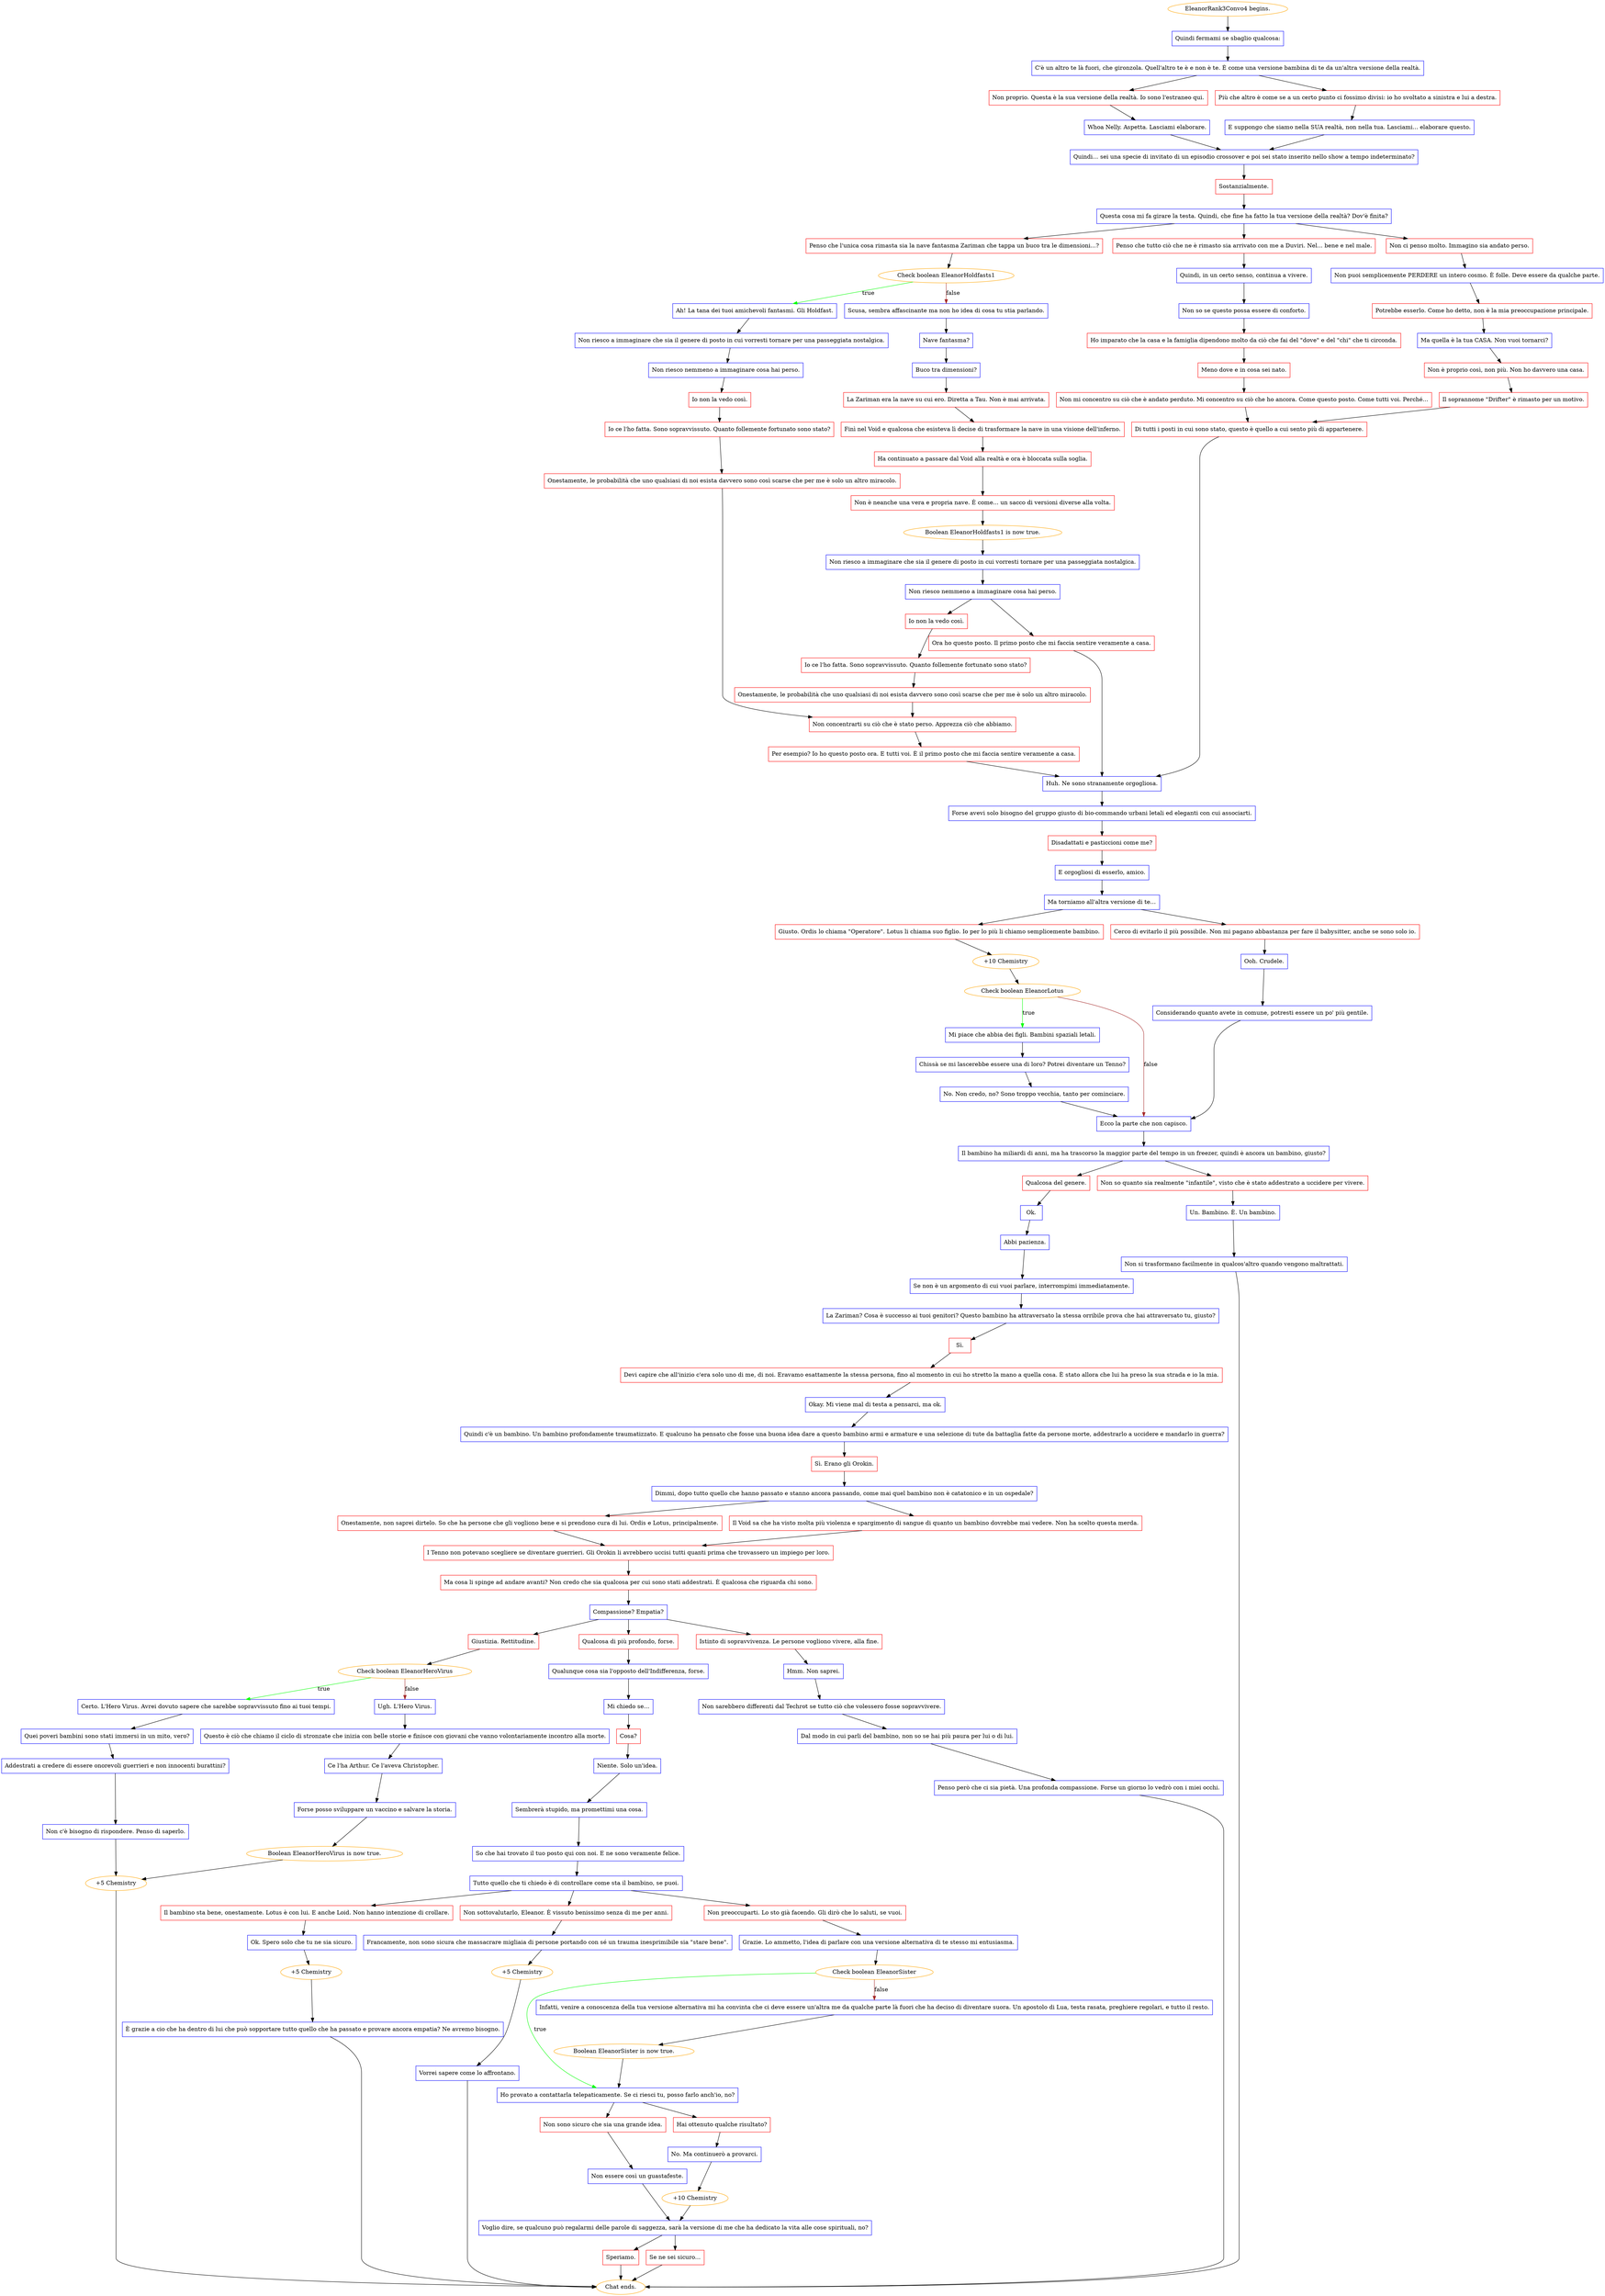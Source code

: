 digraph {
	"EleanorRank3Convo4 begins." [color=orange];
		"EleanorRank3Convo4 begins." -> j3200170852;
	j3200170852 [label="Quindi fermami se sbaglio qualcosa:",shape=box,color=blue];
		j3200170852 -> j3385826919;
	j3385826919 [label="C'è un altro te là fuori, che gironzola. Quell'altro te è e non è te. È come una versione bambina di te da un'altra versione della realtà.",shape=box,color=blue];
		j3385826919 -> j1026613857;
		j3385826919 -> j4071538637;
	j1026613857 [label="Non proprio. Questa è la sua versione della realtà. Io sono l'estraneo qui.",shape=box,color=red];
		j1026613857 -> j3556041866;
	j4071538637 [label="Più che altro è come se a un certo punto ci fossimo divisi: io ho svoltato a sinistra e lui a destra.",shape=box,color=red];
		j4071538637 -> j2992743287;
	j3556041866 [label="Whoa Nelly. Aspetta. Lasciami elaborare.",shape=box,color=blue];
		j3556041866 -> j2486685183;
	j2992743287 [label="E suppongo che siamo nella SUA realtà, non nella tua. Lasciami... elaborare questo.",shape=box,color=blue];
		j2992743287 -> j2486685183;
	j2486685183 [label="Quindi… sei una specie di invitato di un episodio crossover e poi sei stato inserito nello show a tempo indeterminato?",shape=box,color=blue];
		j2486685183 -> j3866223043;
	j3866223043 [label="Sostanzialmente.",shape=box,color=red];
		j3866223043 -> j3257743937;
	j3257743937 [label="Questa cosa mi fa girare la testa. Quindi, che fine ha fatto la tua versione della realtà? Dov'è finita?",shape=box,color=blue];
		j3257743937 -> j1627562631;
		j3257743937 -> j3488080591;
		j3257743937 -> j2526553202;
	j1627562631 [label="Penso che l'unica cosa rimasta sia la nave fantasma Zariman che tappa un buco tra le dimensioni...?",shape=box,color=red];
		j1627562631 -> j42900043;
	j3488080591 [label="Penso che tutto ciò che ne è rimasto sia arrivato con me a Duviri. Nel... bene e nel male.",shape=box,color=red];
		j3488080591 -> j2648925943;
	j2526553202 [label="Non ci penso molto. Immagino sia andato perso.",shape=box,color=red];
		j2526553202 -> j1660800480;
	j42900043 [label="Check boolean EleanorHoldfasts1",color=orange];
		j42900043 -> j2583444706 [label=true,color=green];
		j42900043 -> j1612126350 [label=false,color=brown];
	j2648925943 [label="Quindi, in un certo senso, continua a vivere.",shape=box,color=blue];
		j2648925943 -> j2735797485;
	j1660800480 [label="Non puoi semplicemente PERDERE un intero cosmo. È folle. Deve essere da qualche parte.",shape=box,color=blue];
		j1660800480 -> j3490561463;
	j2583444706 [label="Ah! La tana dei tuoi amichevoli fantasmi. Gli Holdfast.",shape=box,color=blue];
		j2583444706 -> j3621003515;
	j1612126350 [label="Scusa, sembra affascinante ma non ho idea di cosa tu stia parlando.",shape=box,color=blue];
		j1612126350 -> j3018903675;
	j2735797485 [label="Non so se questo possa essere di conforto.",shape=box,color=blue];
		j2735797485 -> j3032635306;
	j3490561463 [label="Potrebbe esserlo. Come ho detto, non è la mia preoccupazione principale.",shape=box,color=red];
		j3490561463 -> j2894331945;
	j3621003515 [label="Non riesco a immaginare che sia il genere di posto in cui vorresti tornare per una passeggiata nostalgica.",shape=box,color=blue];
		j3621003515 -> j570980400;
	j3018903675 [label="Nave fantasma?",shape=box,color=blue];
		j3018903675 -> j1168225731;
	j3032635306 [label="Ho imparato che la casa e la famiglia dipendono molto da ciò che fai del \"dove\" e del \"chi\" che ti circonda.",shape=box,color=red];
		j3032635306 -> j1081418453;
	j2894331945 [label="Ma quella è la tua CASA. Non vuoi tornarci?",shape=box,color=blue];
		j2894331945 -> j3414019279;
	j570980400 [label="Non riesco nemmeno a immaginare cosa hai perso.",shape=box,color=blue];
		j570980400 -> j310833343;
	j1168225731 [label="Buco tra dimensioni?",shape=box,color=blue];
		j1168225731 -> j1592775885;
	j1081418453 [label="Meno dove e in cosa sei nato.",shape=box,color=red];
		j1081418453 -> j2011965544;
	j3414019279 [label="Non è proprio così, non più. Non ho davvero una casa.",shape=box,color=red];
		j3414019279 -> j4150748562;
	j310833343 [label="Io non la vedo così.",shape=box,color=red];
		j310833343 -> j4066689076;
	j1592775885 [label="La Zariman era la nave su cui ero. Diretta a Tau. Non è mai arrivata.",shape=box,color=red];
		j1592775885 -> j4092820793;
	j2011965544 [label="Non mi concentro su ciò che è andato perduto. Mi concentro su ciò che ho ancora. Come questo posto. Come tutti voi. Perché...",shape=box,color=red];
		j2011965544 -> j2246506977;
	j4150748562 [label="Il soprannome \"Drifter\" è rimasto per un motivo.",shape=box,color=red];
		j4150748562 -> j2246506977;
	j4066689076 [label="Io ce l'ho fatta. Sono sopravvissuto. Quanto follemente fortunato sono stato?",shape=box,color=red];
		j4066689076 -> j2672434296;
	j4092820793 [label="Finì nel Void e qualcosa che esisteva lì decise di trasformare la nave in una visione dell'inferno.",shape=box,color=red];
		j4092820793 -> j1564185232;
	j2246506977 [label="Di tutti i posti in cui sono stato, questo è quello a cui sento più di appartenere.",shape=box,color=red];
		j2246506977 -> j1661165390;
	j2672434296 [label="Onestamente, le probabilità che uno qualsiasi di noi esista davvero sono così scarse che per me è solo un altro miracolo.",shape=box,color=red];
		j2672434296 -> j3342021676;
	j1564185232 [label="Ha continuato a passare dal Void alla realtà e ora è bloccata sulla soglia.",shape=box,color=red];
		j1564185232 -> j1582838997;
	j1661165390 [label="Huh. Ne sono stranamente orgogliosa.",shape=box,color=blue];
		j1661165390 -> j2126039152;
	j3342021676 [label="Non concentrarti su ciò che è stato perso. Apprezza ciò che abbiamo.",shape=box,color=red];
		j3342021676 -> j3659151096;
	j1582838997 [label="Non è neanche una vera e propria nave. È come... un sacco di versioni diverse alla volta.",shape=box,color=red];
		j1582838997 -> j612699673;
	j2126039152 [label="Forse avevi solo bisogno del gruppo giusto di bio-commando urbani letali ed eleganti con cui associarti.",shape=box,color=blue];
		j2126039152 -> j268303175;
	j3659151096 [label="Per esempio? Io ho questo posto ora. E tutti voi. È il primo posto che mi faccia sentire veramente a casa.",shape=box,color=red];
		j3659151096 -> j1661165390;
	j612699673 [label="Boolean EleanorHoldfasts1 is now true.",color=orange];
		j612699673 -> j373012149;
	j268303175 [label="Disadattati e pasticcioni come me?",shape=box,color=red];
		j268303175 -> j1221374382;
	j373012149 [label="Non riesco a immaginare che sia il genere di posto in cui vorresti tornare per una passeggiata nostalgica.",shape=box,color=blue];
		j373012149 -> j1191606919;
	j1221374382 [label="E orgogliosi di esserlo, amico.",shape=box,color=blue];
		j1221374382 -> j3954362915;
	j1191606919 [label="Non riesco nemmeno a immaginare cosa hai perso.",shape=box,color=blue];
		j1191606919 -> j2059157524;
		j1191606919 -> j1534399961;
	j3954362915 [label="Ma torniamo all'altra versione di te…",shape=box,color=blue];
		j3954362915 -> j503557023;
		j3954362915 -> j1471963290;
	j2059157524 [label="Io non la vedo così.",shape=box,color=red];
		j2059157524 -> j3468393562;
	j1534399961 [label="Ora ho questo posto. Il primo posto che mi faccia sentire veramente a casa.",shape=box,color=red];
		j1534399961 -> j1661165390;
	j503557023 [label="Giusto. Ordis lo chiama \"Operatore\". Lotus li chiama suo figlio. Io per lo più li chiamo semplicemente bambino.",shape=box,color=red];
		j503557023 -> j4131963367;
	j1471963290 [label="Cerco di evitarlo il più possibile. Non mi pagano abbastanza per fare il babysitter, anche se sono solo io.",shape=box,color=red];
		j1471963290 -> j904239780;
	j3468393562 [label="Io ce l'ho fatta. Sono sopravvissuto. Quanto follemente fortunato sono stato?",shape=box,color=red];
		j3468393562 -> j1713383981;
	j4131963367 [label="+10 Chemistry",color=orange];
		j4131963367 -> j2286186350;
	j904239780 [label="Ooh. Crudele.",shape=box,color=blue];
		j904239780 -> j2960743414;
	j1713383981 [label="Onestamente, le probabilità che uno qualsiasi di noi esista davvero sono così scarse che per me è solo un altro miracolo.",shape=box,color=red];
		j1713383981 -> j3342021676;
	j2286186350 [label="Check boolean EleanorLotus",color=orange];
		j2286186350 -> j1379895749 [label=true,color=green];
		j2286186350 -> j486646030 [label=false,color=brown];
	j2960743414 [label="Considerando quanto avete in comune, potresti essere un po' più gentile.",shape=box,color=blue];
		j2960743414 -> j486646030;
	j1379895749 [label="Mi piace che abbia dei figli. Bambini spaziali letali.",shape=box,color=blue];
		j1379895749 -> j351733260;
	j486646030 [label="Ecco la parte che non capisco.",shape=box,color=blue];
		j486646030 -> j1055542554;
	j351733260 [label="Chissà se mi lascerebbe essere una di loro? Potrei diventare un Tenno?",shape=box,color=blue];
		j351733260 -> j68307231;
	j1055542554 [label="Il bambino ha miliardi di anni, ma ha trascorso la maggior parte del tempo in un freezer, quindi è ancora un bambino, giusto?",shape=box,color=blue];
		j1055542554 -> j3650636649;
		j1055542554 -> j1728845767;
	j68307231 [label="No. Non credo, no? Sono troppo vecchia, tanto per cominciare.",shape=box,color=blue];
		j68307231 -> j486646030;
	j3650636649 [label="Qualcosa del genere.",shape=box,color=red];
		j3650636649 -> j3234026810;
	j1728845767 [label="Non so quanto sia realmente \"infantile\", visto che è stato addestrato a uccidere per vivere.",shape=box,color=red];
		j1728845767 -> j3311950903;
	j3234026810 [label="Ok.",shape=box,color=blue];
		j3234026810 -> j2924161211;
	j3311950903 [label="Un. Bambino. È. Un bambino.",shape=box,color=blue];
		j3311950903 -> j599308979;
	j2924161211 [label="Abbi pazienza.",shape=box,color=blue];
		j2924161211 -> j4115504143;
	j599308979 [label="Non si trasformano facilmente in qualcos'altro quando vengono maltrattati.",shape=box,color=blue];
		j599308979 -> "Chat ends.";
	j4115504143 [label="Se non è un argomento di cui vuoi parlare, interrompimi immediatamente.",shape=box,color=blue];
		j4115504143 -> j3865649631;
	"Chat ends." [color=orange];
	j3865649631 [label="La Zariman? Cosa è successo ai tuoi genitori? Questo bambino ha attraversato la stessa orribile prova che hai attraversato tu, giusto?",shape=box,color=blue];
		j3865649631 -> j2517724106;
	j2517724106 [label="Sì.",shape=box,color=red];
		j2517724106 -> j3092205658;
	j3092205658 [label="Devi capire che all'inizio c'era solo uno di me, di noi. Eravamo esattamente la stessa persona, fino al momento in cui ho stretto la mano a quella cosa. È stato allora che lui ha preso la sua strada e io la mia.",shape=box,color=red];
		j3092205658 -> j1540112380;
	j1540112380 [label="Okay. Mi viene mal di testa a pensarci, ma ok.",shape=box,color=blue];
		j1540112380 -> j2787546002;
	j2787546002 [label="Quindi c'è un bambino. Un bambino profondamente traumatizzato. E qualcuno ha pensato che fosse una buona idea dare a questo bambino armi e armature e una selezione di tute da battaglia fatte da persone morte, addestrarlo a uccidere e mandarlo in guerra?",shape=box,color=blue];
		j2787546002 -> j2318751109;
	j2318751109 [label="Sì. Erano gli Orokin.",shape=box,color=red];
		j2318751109 -> j2999189225;
	j2999189225 [label="Dimmi, dopo tutto quello che hanno passato e stanno ancora passando, come mai quel bambino non è catatonico e in un ospedale?",shape=box,color=blue];
		j2999189225 -> j1382768914;
		j2999189225 -> j4145483934;
	j1382768914 [label="Onestamente, non saprei dirtelo. So che ha persone che gli vogliono bene e si prendono cura di lui. Ordis e Lotus, principalmente.",shape=box,color=red];
		j1382768914 -> j3248044518;
	j4145483934 [label="Il Void sa che ha visto molta più violenza e spargimento di sangue di quanto un bambino dovrebbe mai vedere. Non ha scelto questa merda.",shape=box,color=red];
		j4145483934 -> j3248044518;
	j3248044518 [label="I Tenno non potevano scegliere se diventare guerrieri. Gli Orokin li avrebbero uccisi tutti quanti prima che trovassero un impiego per loro.",shape=box,color=red];
		j3248044518 -> j4018624817;
	j4018624817 [label="Ma cosa li spinge ad andare avanti? Non credo che sia qualcosa per cui sono stati addestrati. È qualcosa che riguarda chi sono.",shape=box,color=red];
		j4018624817 -> j2566074172;
	j2566074172 [label="Compassione? Empatia?",shape=box,color=blue];
		j2566074172 -> j2979984475;
		j2566074172 -> j1747317111;
		j2566074172 -> j2501406983;
	j2979984475 [label="Giustizia. Rettitudine.",shape=box,color=red];
		j2979984475 -> j907559753;
	j1747317111 [label="Qualcosa di più profondo, forse.",shape=box,color=red];
		j1747317111 -> j3965726817;
	j2501406983 [label="Istinto di sopravvivenza. Le persone vogliono vivere, alla fine.",shape=box,color=red];
		j2501406983 -> j3299986747;
	j907559753 [label="Check boolean EleanorHeroVirus",color=orange];
		j907559753 -> j1995689439 [label=true,color=green];
		j907559753 -> j796743201 [label=false,color=brown];
	j3965726817 [label="Qualunque cosa sia l'opposto dell'Indifferenza, forse.",shape=box,color=blue];
		j3965726817 -> j2814077870;
	j3299986747 [label="Hmm. Non saprei.",shape=box,color=blue];
		j3299986747 -> j3793355335;
	j1995689439 [label="Certo. L'Hero Virus. Avrei dovuto sapere che sarebbe sopravvissuto fino ai tuoi tempi.",shape=box,color=blue];
		j1995689439 -> j614220272;
	j796743201 [label="Ugh. L'Hero Virus.",shape=box,color=blue];
		j796743201 -> j3817648215;
	j2814077870 [label="Mi chiedo se…",shape=box,color=blue];
		j2814077870 -> j234629819;
	j3793355335 [label="Non sarebbero differenti dal Techrot se tutto ciò che volessero fosse sopravvivere.",shape=box,color=blue];
		j3793355335 -> j3299486521;
	j614220272 [label="Quei poveri bambini sono stati immersi in un mito, vero?",shape=box,color=blue];
		j614220272 -> j3331172514;
	j3817648215 [label="Questo è ciò che chiamo il ciclo di stronzate che inizia con belle storie e finisce con giovani che vanno volontariamente incontro alla morte.",shape=box,color=blue];
		j3817648215 -> j3627104064;
	j234629819 [label="Cosa?",shape=box,color=red];
		j234629819 -> j1557581874;
	j3299486521 [label="Dal modo in cui parli del bambino, non so se hai più paura per lui o di lui.",shape=box,color=blue];
		j3299486521 -> j1236274217;
	j3331172514 [label="Addestrati a credere di essere onorevoli guerrieri e non innocenti burattini?",shape=box,color=blue];
		j3331172514 -> j786039553;
	j3627104064 [label="Ce l'ha Arthur. Ce l'aveva Christopher.",shape=box,color=blue];
		j3627104064 -> j148525324;
	j1557581874 [label="Niente. Solo un'idea.",shape=box,color=blue];
		j1557581874 -> j2742264977;
	j1236274217 [label="Penso però che ci sia pietà. Una profonda compassione. Forse un giorno lo vedrò con i miei occhi.",shape=box,color=blue];
		j1236274217 -> "Chat ends.";
	j786039553 [label="Non c'è bisogno di rispondere. Penso di saperlo.",shape=box,color=blue];
		j786039553 -> j227430165;
	j148525324 [label="Forse posso sviluppare un vaccino e salvare la storia.",shape=box,color=blue];
		j148525324 -> j1058259667;
	j2742264977 [label="Sembrerà stupido, ma promettimi una cosa.",shape=box,color=blue];
		j2742264977 -> j540720350;
	j227430165 [label="+5 Chemistry",color=orange];
		j227430165 -> "Chat ends.";
	j1058259667 [label="Boolean EleanorHeroVirus is now true.",color=orange];
		j1058259667 -> j227430165;
	j540720350 [label="So che hai trovato il tuo posto qui con noi. E ne sono veramente felice.",shape=box,color=blue];
		j540720350 -> j477117798;
	j477117798 [label="Tutto quello che ti chiedo è di controllare come sta il bambino, se puoi.",shape=box,color=blue];
		j477117798 -> j3688056961;
		j477117798 -> j3863335257;
		j477117798 -> j2857797562;
	j3688056961 [label="Il bambino sta bene, onestamente. Lotus è con lui. E anche Loid. Non hanno intenzione di crollare.",shape=box,color=red];
		j3688056961 -> j3231327538;
	j3863335257 [label="Non sottovalutarlo, Eleanor. È vissuto benissimo senza di me per anni.",shape=box,color=red];
		j3863335257 -> j1700470761;
	j2857797562 [label="Non preoccuparti. Lo sto già facendo. Gli dirò che lo saluti, se vuoi.",shape=box,color=red];
		j2857797562 -> j2557278241;
	j3231327538 [label="Ok. Spero solo che tu ne sia sicuro.",shape=box,color=blue];
		j3231327538 -> j631300536;
	j1700470761 [label="Francamente, non sono sicura che massacrare migliaia di persone portando con sé un trauma inesprimibile sia \"stare bene\".",shape=box,color=blue];
		j1700470761 -> j552725772;
	j2557278241 [label="Grazie. Lo ammetto, l'idea di parlare con una versione alternativa di te stesso mi entusiasma.",shape=box,color=blue];
		j2557278241 -> j4060968655;
	j631300536 [label="+5 Chemistry",color=orange];
		j631300536 -> j3812076152;
	j552725772 [label="+5 Chemistry",color=orange];
		j552725772 -> j3841059560;
	j4060968655 [label="Check boolean EleanorSister",color=orange];
		j4060968655 -> j3440394013 [label=true,color=green];
		j4060968655 -> j2295442139 [label=false,color=brown];
	j3812076152 [label="È grazie a cio che ha dentro di lui che può sopportare tutto quello che ha passato e provare ancora empatia? Ne avremo bisogno.",shape=box,color=blue];
		j3812076152 -> "Chat ends.";
	j3841059560 [label="Vorrei sapere come lo affrontano.",shape=box,color=blue];
		j3841059560 -> "Chat ends.";
	j3440394013 [label="Ho provato a contattarla telepaticamente. Se ci riesci tu, posso farlo anch'io, no?",shape=box,color=blue];
		j3440394013 -> j2121910202;
		j3440394013 -> j816303872;
	j2295442139 [label="Infatti, venire a conoscenza della tua versione alternativa mi ha convinta che ci deve essere un'altra me da qualche parte là fuori che ha deciso di diventare suora. Un apostolo di Lua, testa rasata, preghiere regolari, e tutto il resto.",shape=box,color=blue];
		j2295442139 -> j1935592430;
	j2121910202 [label="Non sono sicuro che sia una grande idea.",shape=box,color=red];
		j2121910202 -> j2187473043;
	j816303872 [label="Hai ottenuto qualche risultato?",shape=box,color=red];
		j816303872 -> j1012915543;
	j1935592430 [label="Boolean EleanorSister is now true.",color=orange];
		j1935592430 -> j3440394013;
	j2187473043 [label="Non essere così un guastafeste.",shape=box,color=blue];
		j2187473043 -> j3103656264;
	j1012915543 [label="No. Ma continuerò a provarci.",shape=box,color=blue];
		j1012915543 -> j641491719;
	j3103656264 [label="Voglio dire, se qualcuno può regalarmi delle parole di saggezza, sarà la versione di me che ha dedicato la vita alle cose spirituali, no?",shape=box,color=blue];
		j3103656264 -> j2169807653;
		j3103656264 -> j3669516852;
	j641491719 [label="+10 Chemistry",color=orange];
		j641491719 -> j3103656264;
	j2169807653 [label="Speriamo.",shape=box,color=red];
		j2169807653 -> "Chat ends.";
	j3669516852 [label="Se ne sei sicuro...",shape=box,color=red];
		j3669516852 -> "Chat ends.";
}